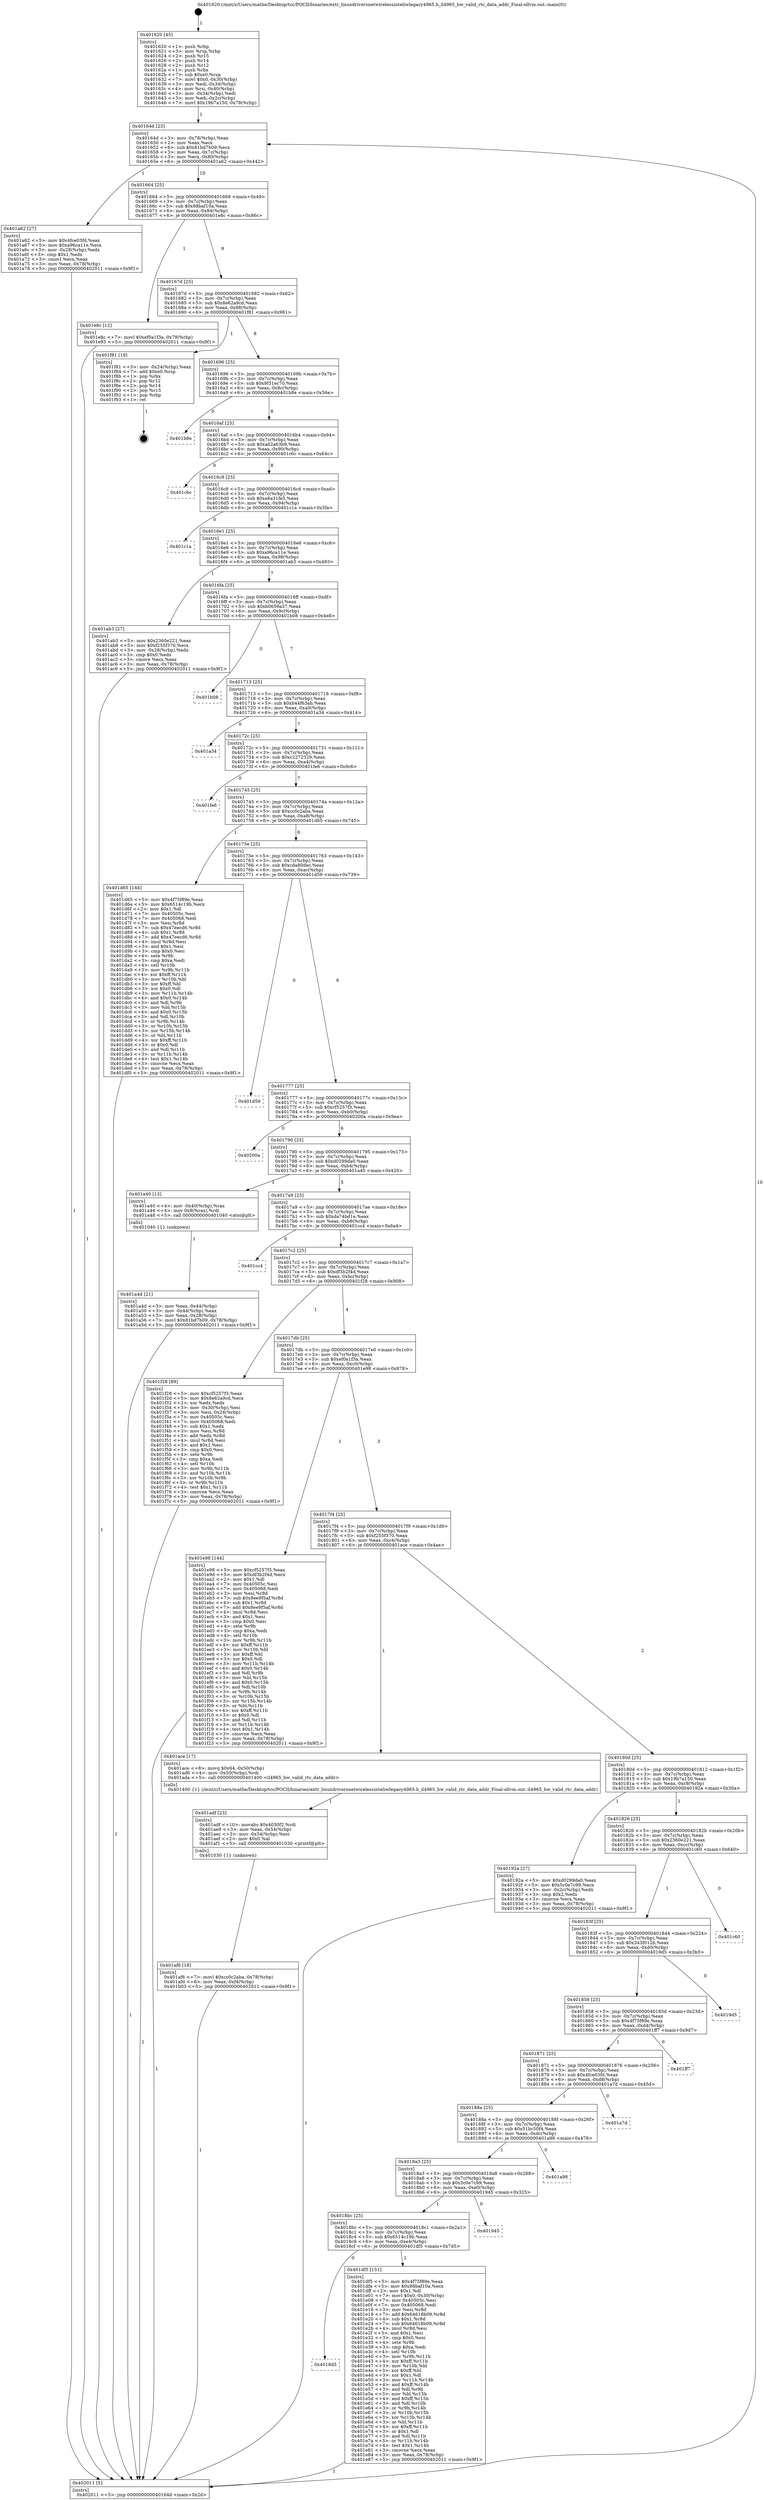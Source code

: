 digraph "0x401620" {
  label = "0x401620 (/mnt/c/Users/mathe/Desktop/tcc/POCII/binaries/extr_linuxdriversnetwirelessinteliwlegacy4965.h_il4965_hw_valid_rtc_data_addr_Final-ollvm.out::main(0))"
  labelloc = "t"
  node[shape=record]

  Entry [label="",width=0.3,height=0.3,shape=circle,fillcolor=black,style=filled]
  "0x40164d" [label="{
     0x40164d [23]\l
     | [instrs]\l
     &nbsp;&nbsp;0x40164d \<+3\>: mov -0x78(%rbp),%eax\l
     &nbsp;&nbsp;0x401650 \<+2\>: mov %eax,%ecx\l
     &nbsp;&nbsp;0x401652 \<+6\>: sub $0x81bd7b09,%ecx\l
     &nbsp;&nbsp;0x401658 \<+3\>: mov %eax,-0x7c(%rbp)\l
     &nbsp;&nbsp;0x40165b \<+3\>: mov %ecx,-0x80(%rbp)\l
     &nbsp;&nbsp;0x40165e \<+6\>: je 0000000000401a62 \<main+0x442\>\l
  }"]
  "0x401a62" [label="{
     0x401a62 [27]\l
     | [instrs]\l
     &nbsp;&nbsp;0x401a62 \<+5\>: mov $0x4fce03fd,%eax\l
     &nbsp;&nbsp;0x401a67 \<+5\>: mov $0xa96ca11e,%ecx\l
     &nbsp;&nbsp;0x401a6c \<+3\>: mov -0x28(%rbp),%edx\l
     &nbsp;&nbsp;0x401a6f \<+3\>: cmp $0x1,%edx\l
     &nbsp;&nbsp;0x401a72 \<+3\>: cmovl %ecx,%eax\l
     &nbsp;&nbsp;0x401a75 \<+3\>: mov %eax,-0x78(%rbp)\l
     &nbsp;&nbsp;0x401a78 \<+5\>: jmp 0000000000402011 \<main+0x9f1\>\l
  }"]
  "0x401664" [label="{
     0x401664 [25]\l
     | [instrs]\l
     &nbsp;&nbsp;0x401664 \<+5\>: jmp 0000000000401669 \<main+0x49\>\l
     &nbsp;&nbsp;0x401669 \<+3\>: mov -0x7c(%rbp),%eax\l
     &nbsp;&nbsp;0x40166c \<+5\>: sub $0x88baf10a,%eax\l
     &nbsp;&nbsp;0x401671 \<+6\>: mov %eax,-0x84(%rbp)\l
     &nbsp;&nbsp;0x401677 \<+6\>: je 0000000000401e8c \<main+0x86c\>\l
  }"]
  Exit [label="",width=0.3,height=0.3,shape=circle,fillcolor=black,style=filled,peripheries=2]
  "0x401e8c" [label="{
     0x401e8c [12]\l
     | [instrs]\l
     &nbsp;&nbsp;0x401e8c \<+7\>: movl $0xef0a1f3a,-0x78(%rbp)\l
     &nbsp;&nbsp;0x401e93 \<+5\>: jmp 0000000000402011 \<main+0x9f1\>\l
  }"]
  "0x40167d" [label="{
     0x40167d [25]\l
     | [instrs]\l
     &nbsp;&nbsp;0x40167d \<+5\>: jmp 0000000000401682 \<main+0x62\>\l
     &nbsp;&nbsp;0x401682 \<+3\>: mov -0x7c(%rbp),%eax\l
     &nbsp;&nbsp;0x401685 \<+5\>: sub $0x8e62a9cd,%eax\l
     &nbsp;&nbsp;0x40168a \<+6\>: mov %eax,-0x88(%rbp)\l
     &nbsp;&nbsp;0x401690 \<+6\>: je 0000000000401f81 \<main+0x961\>\l
  }"]
  "0x4018d5" [label="{
     0x4018d5\l
  }", style=dashed]
  "0x401f81" [label="{
     0x401f81 [19]\l
     | [instrs]\l
     &nbsp;&nbsp;0x401f81 \<+3\>: mov -0x24(%rbp),%eax\l
     &nbsp;&nbsp;0x401f84 \<+7\>: add $0xe0,%rsp\l
     &nbsp;&nbsp;0x401f8b \<+1\>: pop %rbx\l
     &nbsp;&nbsp;0x401f8c \<+2\>: pop %r12\l
     &nbsp;&nbsp;0x401f8e \<+2\>: pop %r14\l
     &nbsp;&nbsp;0x401f90 \<+2\>: pop %r15\l
     &nbsp;&nbsp;0x401f92 \<+1\>: pop %rbp\l
     &nbsp;&nbsp;0x401f93 \<+1\>: ret\l
  }"]
  "0x401696" [label="{
     0x401696 [25]\l
     | [instrs]\l
     &nbsp;&nbsp;0x401696 \<+5\>: jmp 000000000040169b \<main+0x7b\>\l
     &nbsp;&nbsp;0x40169b \<+3\>: mov -0x7c(%rbp),%eax\l
     &nbsp;&nbsp;0x40169e \<+5\>: sub $0x9f31ec70,%eax\l
     &nbsp;&nbsp;0x4016a3 \<+6\>: mov %eax,-0x8c(%rbp)\l
     &nbsp;&nbsp;0x4016a9 \<+6\>: je 0000000000401b8e \<main+0x56e\>\l
  }"]
  "0x401df5" [label="{
     0x401df5 [151]\l
     | [instrs]\l
     &nbsp;&nbsp;0x401df5 \<+5\>: mov $0x4f75f89e,%eax\l
     &nbsp;&nbsp;0x401dfa \<+5\>: mov $0x88baf10a,%ecx\l
     &nbsp;&nbsp;0x401dff \<+2\>: mov $0x1,%dl\l
     &nbsp;&nbsp;0x401e01 \<+7\>: movl $0x0,-0x30(%rbp)\l
     &nbsp;&nbsp;0x401e08 \<+7\>: mov 0x40505c,%esi\l
     &nbsp;&nbsp;0x401e0f \<+7\>: mov 0x405068,%edi\l
     &nbsp;&nbsp;0x401e16 \<+3\>: mov %esi,%r8d\l
     &nbsp;&nbsp;0x401e19 \<+7\>: add $0x64618b09,%r8d\l
     &nbsp;&nbsp;0x401e20 \<+4\>: sub $0x1,%r8d\l
     &nbsp;&nbsp;0x401e24 \<+7\>: sub $0x64618b09,%r8d\l
     &nbsp;&nbsp;0x401e2b \<+4\>: imul %r8d,%esi\l
     &nbsp;&nbsp;0x401e2f \<+3\>: and $0x1,%esi\l
     &nbsp;&nbsp;0x401e32 \<+3\>: cmp $0x0,%esi\l
     &nbsp;&nbsp;0x401e35 \<+4\>: sete %r9b\l
     &nbsp;&nbsp;0x401e39 \<+3\>: cmp $0xa,%edi\l
     &nbsp;&nbsp;0x401e3c \<+4\>: setl %r10b\l
     &nbsp;&nbsp;0x401e40 \<+3\>: mov %r9b,%r11b\l
     &nbsp;&nbsp;0x401e43 \<+4\>: xor $0xff,%r11b\l
     &nbsp;&nbsp;0x401e47 \<+3\>: mov %r10b,%bl\l
     &nbsp;&nbsp;0x401e4a \<+3\>: xor $0xff,%bl\l
     &nbsp;&nbsp;0x401e4d \<+3\>: xor $0x1,%dl\l
     &nbsp;&nbsp;0x401e50 \<+3\>: mov %r11b,%r14b\l
     &nbsp;&nbsp;0x401e53 \<+4\>: and $0xff,%r14b\l
     &nbsp;&nbsp;0x401e57 \<+3\>: and %dl,%r9b\l
     &nbsp;&nbsp;0x401e5a \<+3\>: mov %bl,%r15b\l
     &nbsp;&nbsp;0x401e5d \<+4\>: and $0xff,%r15b\l
     &nbsp;&nbsp;0x401e61 \<+3\>: and %dl,%r10b\l
     &nbsp;&nbsp;0x401e64 \<+3\>: or %r9b,%r14b\l
     &nbsp;&nbsp;0x401e67 \<+3\>: or %r10b,%r15b\l
     &nbsp;&nbsp;0x401e6a \<+3\>: xor %r15b,%r14b\l
     &nbsp;&nbsp;0x401e6d \<+3\>: or %bl,%r11b\l
     &nbsp;&nbsp;0x401e70 \<+4\>: xor $0xff,%r11b\l
     &nbsp;&nbsp;0x401e74 \<+3\>: or $0x1,%dl\l
     &nbsp;&nbsp;0x401e77 \<+3\>: and %dl,%r11b\l
     &nbsp;&nbsp;0x401e7a \<+3\>: or %r11b,%r14b\l
     &nbsp;&nbsp;0x401e7d \<+4\>: test $0x1,%r14b\l
     &nbsp;&nbsp;0x401e81 \<+3\>: cmovne %ecx,%eax\l
     &nbsp;&nbsp;0x401e84 \<+3\>: mov %eax,-0x78(%rbp)\l
     &nbsp;&nbsp;0x401e87 \<+5\>: jmp 0000000000402011 \<main+0x9f1\>\l
  }"]
  "0x401b8e" [label="{
     0x401b8e\l
  }", style=dashed]
  "0x4016af" [label="{
     0x4016af [25]\l
     | [instrs]\l
     &nbsp;&nbsp;0x4016af \<+5\>: jmp 00000000004016b4 \<main+0x94\>\l
     &nbsp;&nbsp;0x4016b4 \<+3\>: mov -0x7c(%rbp),%eax\l
     &nbsp;&nbsp;0x4016b7 \<+5\>: sub $0xa62a63b9,%eax\l
     &nbsp;&nbsp;0x4016bc \<+6\>: mov %eax,-0x90(%rbp)\l
     &nbsp;&nbsp;0x4016c2 \<+6\>: je 0000000000401c6c \<main+0x64c\>\l
  }"]
  "0x4018bc" [label="{
     0x4018bc [25]\l
     | [instrs]\l
     &nbsp;&nbsp;0x4018bc \<+5\>: jmp 00000000004018c1 \<main+0x2a1\>\l
     &nbsp;&nbsp;0x4018c1 \<+3\>: mov -0x7c(%rbp),%eax\l
     &nbsp;&nbsp;0x4018c4 \<+5\>: sub $0x6514c19b,%eax\l
     &nbsp;&nbsp;0x4018c9 \<+6\>: mov %eax,-0xe4(%rbp)\l
     &nbsp;&nbsp;0x4018cf \<+6\>: je 0000000000401df5 \<main+0x7d5\>\l
  }"]
  "0x401c6c" [label="{
     0x401c6c\l
  }", style=dashed]
  "0x4016c8" [label="{
     0x4016c8 [25]\l
     | [instrs]\l
     &nbsp;&nbsp;0x4016c8 \<+5\>: jmp 00000000004016cd \<main+0xad\>\l
     &nbsp;&nbsp;0x4016cd \<+3\>: mov -0x7c(%rbp),%eax\l
     &nbsp;&nbsp;0x4016d0 \<+5\>: sub $0xa6a31fe5,%eax\l
     &nbsp;&nbsp;0x4016d5 \<+6\>: mov %eax,-0x94(%rbp)\l
     &nbsp;&nbsp;0x4016db \<+6\>: je 0000000000401c1a \<main+0x5fa\>\l
  }"]
  "0x401945" [label="{
     0x401945\l
  }", style=dashed]
  "0x401c1a" [label="{
     0x401c1a\l
  }", style=dashed]
  "0x4016e1" [label="{
     0x4016e1 [25]\l
     | [instrs]\l
     &nbsp;&nbsp;0x4016e1 \<+5\>: jmp 00000000004016e6 \<main+0xc6\>\l
     &nbsp;&nbsp;0x4016e6 \<+3\>: mov -0x7c(%rbp),%eax\l
     &nbsp;&nbsp;0x4016e9 \<+5\>: sub $0xa96ca11e,%eax\l
     &nbsp;&nbsp;0x4016ee \<+6\>: mov %eax,-0x98(%rbp)\l
     &nbsp;&nbsp;0x4016f4 \<+6\>: je 0000000000401ab3 \<main+0x493\>\l
  }"]
  "0x4018a3" [label="{
     0x4018a3 [25]\l
     | [instrs]\l
     &nbsp;&nbsp;0x4018a3 \<+5\>: jmp 00000000004018a8 \<main+0x288\>\l
     &nbsp;&nbsp;0x4018a8 \<+3\>: mov -0x7c(%rbp),%eax\l
     &nbsp;&nbsp;0x4018ab \<+5\>: sub $0x5c0e7c99,%eax\l
     &nbsp;&nbsp;0x4018b0 \<+6\>: mov %eax,-0xe0(%rbp)\l
     &nbsp;&nbsp;0x4018b6 \<+6\>: je 0000000000401945 \<main+0x325\>\l
  }"]
  "0x401ab3" [label="{
     0x401ab3 [27]\l
     | [instrs]\l
     &nbsp;&nbsp;0x401ab3 \<+5\>: mov $0x2360e221,%eax\l
     &nbsp;&nbsp;0x401ab8 \<+5\>: mov $0xf255f370,%ecx\l
     &nbsp;&nbsp;0x401abd \<+3\>: mov -0x28(%rbp),%edx\l
     &nbsp;&nbsp;0x401ac0 \<+3\>: cmp $0x0,%edx\l
     &nbsp;&nbsp;0x401ac3 \<+3\>: cmove %ecx,%eax\l
     &nbsp;&nbsp;0x401ac6 \<+3\>: mov %eax,-0x78(%rbp)\l
     &nbsp;&nbsp;0x401ac9 \<+5\>: jmp 0000000000402011 \<main+0x9f1\>\l
  }"]
  "0x4016fa" [label="{
     0x4016fa [25]\l
     | [instrs]\l
     &nbsp;&nbsp;0x4016fa \<+5\>: jmp 00000000004016ff \<main+0xdf\>\l
     &nbsp;&nbsp;0x4016ff \<+3\>: mov -0x7c(%rbp),%eax\l
     &nbsp;&nbsp;0x401702 \<+5\>: sub $0xb0659a37,%eax\l
     &nbsp;&nbsp;0x401707 \<+6\>: mov %eax,-0x9c(%rbp)\l
     &nbsp;&nbsp;0x40170d \<+6\>: je 0000000000401b08 \<main+0x4e8\>\l
  }"]
  "0x401a98" [label="{
     0x401a98\l
  }", style=dashed]
  "0x401b08" [label="{
     0x401b08\l
  }", style=dashed]
  "0x401713" [label="{
     0x401713 [25]\l
     | [instrs]\l
     &nbsp;&nbsp;0x401713 \<+5\>: jmp 0000000000401718 \<main+0xf8\>\l
     &nbsp;&nbsp;0x401718 \<+3\>: mov -0x7c(%rbp),%eax\l
     &nbsp;&nbsp;0x40171b \<+5\>: sub $0xb44f63ab,%eax\l
     &nbsp;&nbsp;0x401720 \<+6\>: mov %eax,-0xa0(%rbp)\l
     &nbsp;&nbsp;0x401726 \<+6\>: je 0000000000401a34 \<main+0x414\>\l
  }"]
  "0x40188a" [label="{
     0x40188a [25]\l
     | [instrs]\l
     &nbsp;&nbsp;0x40188a \<+5\>: jmp 000000000040188f \<main+0x26f\>\l
     &nbsp;&nbsp;0x40188f \<+3\>: mov -0x7c(%rbp),%eax\l
     &nbsp;&nbsp;0x401892 \<+5\>: sub $0x51bc50f4,%eax\l
     &nbsp;&nbsp;0x401897 \<+6\>: mov %eax,-0xdc(%rbp)\l
     &nbsp;&nbsp;0x40189d \<+6\>: je 0000000000401a98 \<main+0x478\>\l
  }"]
  "0x401a34" [label="{
     0x401a34\l
  }", style=dashed]
  "0x40172c" [label="{
     0x40172c [25]\l
     | [instrs]\l
     &nbsp;&nbsp;0x40172c \<+5\>: jmp 0000000000401731 \<main+0x111\>\l
     &nbsp;&nbsp;0x401731 \<+3\>: mov -0x7c(%rbp),%eax\l
     &nbsp;&nbsp;0x401734 \<+5\>: sub $0xc2272329,%eax\l
     &nbsp;&nbsp;0x401739 \<+6\>: mov %eax,-0xa4(%rbp)\l
     &nbsp;&nbsp;0x40173f \<+6\>: je 0000000000401fe6 \<main+0x9c6\>\l
  }"]
  "0x401a7d" [label="{
     0x401a7d\l
  }", style=dashed]
  "0x401fe6" [label="{
     0x401fe6\l
  }", style=dashed]
  "0x401745" [label="{
     0x401745 [25]\l
     | [instrs]\l
     &nbsp;&nbsp;0x401745 \<+5\>: jmp 000000000040174a \<main+0x12a\>\l
     &nbsp;&nbsp;0x40174a \<+3\>: mov -0x7c(%rbp),%eax\l
     &nbsp;&nbsp;0x40174d \<+5\>: sub $0xcc0c2aba,%eax\l
     &nbsp;&nbsp;0x401752 \<+6\>: mov %eax,-0xa8(%rbp)\l
     &nbsp;&nbsp;0x401758 \<+6\>: je 0000000000401d65 \<main+0x745\>\l
  }"]
  "0x401871" [label="{
     0x401871 [25]\l
     | [instrs]\l
     &nbsp;&nbsp;0x401871 \<+5\>: jmp 0000000000401876 \<main+0x256\>\l
     &nbsp;&nbsp;0x401876 \<+3\>: mov -0x7c(%rbp),%eax\l
     &nbsp;&nbsp;0x401879 \<+5\>: sub $0x4fce03fd,%eax\l
     &nbsp;&nbsp;0x40187e \<+6\>: mov %eax,-0xd8(%rbp)\l
     &nbsp;&nbsp;0x401884 \<+6\>: je 0000000000401a7d \<main+0x45d\>\l
  }"]
  "0x401d65" [label="{
     0x401d65 [144]\l
     | [instrs]\l
     &nbsp;&nbsp;0x401d65 \<+5\>: mov $0x4f75f89e,%eax\l
     &nbsp;&nbsp;0x401d6a \<+5\>: mov $0x6514c19b,%ecx\l
     &nbsp;&nbsp;0x401d6f \<+2\>: mov $0x1,%dl\l
     &nbsp;&nbsp;0x401d71 \<+7\>: mov 0x40505c,%esi\l
     &nbsp;&nbsp;0x401d78 \<+7\>: mov 0x405068,%edi\l
     &nbsp;&nbsp;0x401d7f \<+3\>: mov %esi,%r8d\l
     &nbsp;&nbsp;0x401d82 \<+7\>: sub $0x47eecd6,%r8d\l
     &nbsp;&nbsp;0x401d89 \<+4\>: sub $0x1,%r8d\l
     &nbsp;&nbsp;0x401d8d \<+7\>: add $0x47eecd6,%r8d\l
     &nbsp;&nbsp;0x401d94 \<+4\>: imul %r8d,%esi\l
     &nbsp;&nbsp;0x401d98 \<+3\>: and $0x1,%esi\l
     &nbsp;&nbsp;0x401d9b \<+3\>: cmp $0x0,%esi\l
     &nbsp;&nbsp;0x401d9e \<+4\>: sete %r9b\l
     &nbsp;&nbsp;0x401da2 \<+3\>: cmp $0xa,%edi\l
     &nbsp;&nbsp;0x401da5 \<+4\>: setl %r10b\l
     &nbsp;&nbsp;0x401da9 \<+3\>: mov %r9b,%r11b\l
     &nbsp;&nbsp;0x401dac \<+4\>: xor $0xff,%r11b\l
     &nbsp;&nbsp;0x401db0 \<+3\>: mov %r10b,%bl\l
     &nbsp;&nbsp;0x401db3 \<+3\>: xor $0xff,%bl\l
     &nbsp;&nbsp;0x401db6 \<+3\>: xor $0x0,%dl\l
     &nbsp;&nbsp;0x401db9 \<+3\>: mov %r11b,%r14b\l
     &nbsp;&nbsp;0x401dbc \<+4\>: and $0x0,%r14b\l
     &nbsp;&nbsp;0x401dc0 \<+3\>: and %dl,%r9b\l
     &nbsp;&nbsp;0x401dc3 \<+3\>: mov %bl,%r15b\l
     &nbsp;&nbsp;0x401dc6 \<+4\>: and $0x0,%r15b\l
     &nbsp;&nbsp;0x401dca \<+3\>: and %dl,%r10b\l
     &nbsp;&nbsp;0x401dcd \<+3\>: or %r9b,%r14b\l
     &nbsp;&nbsp;0x401dd0 \<+3\>: or %r10b,%r15b\l
     &nbsp;&nbsp;0x401dd3 \<+3\>: xor %r15b,%r14b\l
     &nbsp;&nbsp;0x401dd6 \<+3\>: or %bl,%r11b\l
     &nbsp;&nbsp;0x401dd9 \<+4\>: xor $0xff,%r11b\l
     &nbsp;&nbsp;0x401ddd \<+3\>: or $0x0,%dl\l
     &nbsp;&nbsp;0x401de0 \<+3\>: and %dl,%r11b\l
     &nbsp;&nbsp;0x401de3 \<+3\>: or %r11b,%r14b\l
     &nbsp;&nbsp;0x401de6 \<+4\>: test $0x1,%r14b\l
     &nbsp;&nbsp;0x401dea \<+3\>: cmovne %ecx,%eax\l
     &nbsp;&nbsp;0x401ded \<+3\>: mov %eax,-0x78(%rbp)\l
     &nbsp;&nbsp;0x401df0 \<+5\>: jmp 0000000000402011 \<main+0x9f1\>\l
  }"]
  "0x40175e" [label="{
     0x40175e [25]\l
     | [instrs]\l
     &nbsp;&nbsp;0x40175e \<+5\>: jmp 0000000000401763 \<main+0x143\>\l
     &nbsp;&nbsp;0x401763 \<+3\>: mov -0x7c(%rbp),%eax\l
     &nbsp;&nbsp;0x401766 \<+5\>: sub $0xcda80dec,%eax\l
     &nbsp;&nbsp;0x40176b \<+6\>: mov %eax,-0xac(%rbp)\l
     &nbsp;&nbsp;0x401771 \<+6\>: je 0000000000401d59 \<main+0x739\>\l
  }"]
  "0x401ff7" [label="{
     0x401ff7\l
  }", style=dashed]
  "0x401d59" [label="{
     0x401d59\l
  }", style=dashed]
  "0x401777" [label="{
     0x401777 [25]\l
     | [instrs]\l
     &nbsp;&nbsp;0x401777 \<+5\>: jmp 000000000040177c \<main+0x15c\>\l
     &nbsp;&nbsp;0x40177c \<+3\>: mov -0x7c(%rbp),%eax\l
     &nbsp;&nbsp;0x40177f \<+5\>: sub $0xcf5257f3,%eax\l
     &nbsp;&nbsp;0x401784 \<+6\>: mov %eax,-0xb0(%rbp)\l
     &nbsp;&nbsp;0x40178a \<+6\>: je 000000000040200a \<main+0x9ea\>\l
  }"]
  "0x401858" [label="{
     0x401858 [25]\l
     | [instrs]\l
     &nbsp;&nbsp;0x401858 \<+5\>: jmp 000000000040185d \<main+0x23d\>\l
     &nbsp;&nbsp;0x40185d \<+3\>: mov -0x7c(%rbp),%eax\l
     &nbsp;&nbsp;0x401860 \<+5\>: sub $0x4f75f89e,%eax\l
     &nbsp;&nbsp;0x401865 \<+6\>: mov %eax,-0xd4(%rbp)\l
     &nbsp;&nbsp;0x40186b \<+6\>: je 0000000000401ff7 \<main+0x9d7\>\l
  }"]
  "0x40200a" [label="{
     0x40200a\l
  }", style=dashed]
  "0x401790" [label="{
     0x401790 [25]\l
     | [instrs]\l
     &nbsp;&nbsp;0x401790 \<+5\>: jmp 0000000000401795 \<main+0x175\>\l
     &nbsp;&nbsp;0x401795 \<+3\>: mov -0x7c(%rbp),%eax\l
     &nbsp;&nbsp;0x401798 \<+5\>: sub $0xd0299da0,%eax\l
     &nbsp;&nbsp;0x40179d \<+6\>: mov %eax,-0xb4(%rbp)\l
     &nbsp;&nbsp;0x4017a3 \<+6\>: je 0000000000401a40 \<main+0x420\>\l
  }"]
  "0x4019d5" [label="{
     0x4019d5\l
  }", style=dashed]
  "0x401a40" [label="{
     0x401a40 [13]\l
     | [instrs]\l
     &nbsp;&nbsp;0x401a40 \<+4\>: mov -0x40(%rbp),%rax\l
     &nbsp;&nbsp;0x401a44 \<+4\>: mov 0x8(%rax),%rdi\l
     &nbsp;&nbsp;0x401a48 \<+5\>: call 0000000000401040 \<atoi@plt\>\l
     | [calls]\l
     &nbsp;&nbsp;0x401040 \{1\} (unknown)\l
  }"]
  "0x4017a9" [label="{
     0x4017a9 [25]\l
     | [instrs]\l
     &nbsp;&nbsp;0x4017a9 \<+5\>: jmp 00000000004017ae \<main+0x18e\>\l
     &nbsp;&nbsp;0x4017ae \<+3\>: mov -0x7c(%rbp),%eax\l
     &nbsp;&nbsp;0x4017b1 \<+5\>: sub $0xda74bd1e,%eax\l
     &nbsp;&nbsp;0x4017b6 \<+6\>: mov %eax,-0xb8(%rbp)\l
     &nbsp;&nbsp;0x4017bc \<+6\>: je 0000000000401cc4 \<main+0x6a4\>\l
  }"]
  "0x40183f" [label="{
     0x40183f [25]\l
     | [instrs]\l
     &nbsp;&nbsp;0x40183f \<+5\>: jmp 0000000000401844 \<main+0x224\>\l
     &nbsp;&nbsp;0x401844 \<+3\>: mov -0x7c(%rbp),%eax\l
     &nbsp;&nbsp;0x401847 \<+5\>: sub $0x343f012b,%eax\l
     &nbsp;&nbsp;0x40184c \<+6\>: mov %eax,-0xd0(%rbp)\l
     &nbsp;&nbsp;0x401852 \<+6\>: je 00000000004019d5 \<main+0x3b5\>\l
  }"]
  "0x401cc4" [label="{
     0x401cc4\l
  }", style=dashed]
  "0x4017c2" [label="{
     0x4017c2 [25]\l
     | [instrs]\l
     &nbsp;&nbsp;0x4017c2 \<+5\>: jmp 00000000004017c7 \<main+0x1a7\>\l
     &nbsp;&nbsp;0x4017c7 \<+3\>: mov -0x7c(%rbp),%eax\l
     &nbsp;&nbsp;0x4017ca \<+5\>: sub $0xdf3b2f4d,%eax\l
     &nbsp;&nbsp;0x4017cf \<+6\>: mov %eax,-0xbc(%rbp)\l
     &nbsp;&nbsp;0x4017d5 \<+6\>: je 0000000000401f28 \<main+0x908\>\l
  }"]
  "0x401c60" [label="{
     0x401c60\l
  }", style=dashed]
  "0x401f28" [label="{
     0x401f28 [89]\l
     | [instrs]\l
     &nbsp;&nbsp;0x401f28 \<+5\>: mov $0xcf5257f3,%eax\l
     &nbsp;&nbsp;0x401f2d \<+5\>: mov $0x8e62a9cd,%ecx\l
     &nbsp;&nbsp;0x401f32 \<+2\>: xor %edx,%edx\l
     &nbsp;&nbsp;0x401f34 \<+3\>: mov -0x30(%rbp),%esi\l
     &nbsp;&nbsp;0x401f37 \<+3\>: mov %esi,-0x24(%rbp)\l
     &nbsp;&nbsp;0x401f3a \<+7\>: mov 0x40505c,%esi\l
     &nbsp;&nbsp;0x401f41 \<+7\>: mov 0x405068,%edi\l
     &nbsp;&nbsp;0x401f48 \<+3\>: sub $0x1,%edx\l
     &nbsp;&nbsp;0x401f4b \<+3\>: mov %esi,%r8d\l
     &nbsp;&nbsp;0x401f4e \<+3\>: add %edx,%r8d\l
     &nbsp;&nbsp;0x401f51 \<+4\>: imul %r8d,%esi\l
     &nbsp;&nbsp;0x401f55 \<+3\>: and $0x1,%esi\l
     &nbsp;&nbsp;0x401f58 \<+3\>: cmp $0x0,%esi\l
     &nbsp;&nbsp;0x401f5b \<+4\>: sete %r9b\l
     &nbsp;&nbsp;0x401f5f \<+3\>: cmp $0xa,%edi\l
     &nbsp;&nbsp;0x401f62 \<+4\>: setl %r10b\l
     &nbsp;&nbsp;0x401f66 \<+3\>: mov %r9b,%r11b\l
     &nbsp;&nbsp;0x401f69 \<+3\>: and %r10b,%r11b\l
     &nbsp;&nbsp;0x401f6c \<+3\>: xor %r10b,%r9b\l
     &nbsp;&nbsp;0x401f6f \<+3\>: or %r9b,%r11b\l
     &nbsp;&nbsp;0x401f72 \<+4\>: test $0x1,%r11b\l
     &nbsp;&nbsp;0x401f76 \<+3\>: cmovne %ecx,%eax\l
     &nbsp;&nbsp;0x401f79 \<+3\>: mov %eax,-0x78(%rbp)\l
     &nbsp;&nbsp;0x401f7c \<+5\>: jmp 0000000000402011 \<main+0x9f1\>\l
  }"]
  "0x4017db" [label="{
     0x4017db [25]\l
     | [instrs]\l
     &nbsp;&nbsp;0x4017db \<+5\>: jmp 00000000004017e0 \<main+0x1c0\>\l
     &nbsp;&nbsp;0x4017e0 \<+3\>: mov -0x7c(%rbp),%eax\l
     &nbsp;&nbsp;0x4017e3 \<+5\>: sub $0xef0a1f3a,%eax\l
     &nbsp;&nbsp;0x4017e8 \<+6\>: mov %eax,-0xc0(%rbp)\l
     &nbsp;&nbsp;0x4017ee \<+6\>: je 0000000000401e98 \<main+0x878\>\l
  }"]
  "0x401af6" [label="{
     0x401af6 [18]\l
     | [instrs]\l
     &nbsp;&nbsp;0x401af6 \<+7\>: movl $0xcc0c2aba,-0x78(%rbp)\l
     &nbsp;&nbsp;0x401afd \<+6\>: mov %eax,-0xf4(%rbp)\l
     &nbsp;&nbsp;0x401b03 \<+5\>: jmp 0000000000402011 \<main+0x9f1\>\l
  }"]
  "0x401e98" [label="{
     0x401e98 [144]\l
     | [instrs]\l
     &nbsp;&nbsp;0x401e98 \<+5\>: mov $0xcf5257f3,%eax\l
     &nbsp;&nbsp;0x401e9d \<+5\>: mov $0xdf3b2f4d,%ecx\l
     &nbsp;&nbsp;0x401ea2 \<+2\>: mov $0x1,%dl\l
     &nbsp;&nbsp;0x401ea4 \<+7\>: mov 0x40505c,%esi\l
     &nbsp;&nbsp;0x401eab \<+7\>: mov 0x405068,%edi\l
     &nbsp;&nbsp;0x401eb2 \<+3\>: mov %esi,%r8d\l
     &nbsp;&nbsp;0x401eb5 \<+7\>: sub $0x8ee9f5af,%r8d\l
     &nbsp;&nbsp;0x401ebc \<+4\>: sub $0x1,%r8d\l
     &nbsp;&nbsp;0x401ec0 \<+7\>: add $0x8ee9f5af,%r8d\l
     &nbsp;&nbsp;0x401ec7 \<+4\>: imul %r8d,%esi\l
     &nbsp;&nbsp;0x401ecb \<+3\>: and $0x1,%esi\l
     &nbsp;&nbsp;0x401ece \<+3\>: cmp $0x0,%esi\l
     &nbsp;&nbsp;0x401ed1 \<+4\>: sete %r9b\l
     &nbsp;&nbsp;0x401ed5 \<+3\>: cmp $0xa,%edi\l
     &nbsp;&nbsp;0x401ed8 \<+4\>: setl %r10b\l
     &nbsp;&nbsp;0x401edc \<+3\>: mov %r9b,%r11b\l
     &nbsp;&nbsp;0x401edf \<+4\>: xor $0xff,%r11b\l
     &nbsp;&nbsp;0x401ee3 \<+3\>: mov %r10b,%bl\l
     &nbsp;&nbsp;0x401ee6 \<+3\>: xor $0xff,%bl\l
     &nbsp;&nbsp;0x401ee9 \<+3\>: xor $0x0,%dl\l
     &nbsp;&nbsp;0x401eec \<+3\>: mov %r11b,%r14b\l
     &nbsp;&nbsp;0x401eef \<+4\>: and $0x0,%r14b\l
     &nbsp;&nbsp;0x401ef3 \<+3\>: and %dl,%r9b\l
     &nbsp;&nbsp;0x401ef6 \<+3\>: mov %bl,%r15b\l
     &nbsp;&nbsp;0x401ef9 \<+4\>: and $0x0,%r15b\l
     &nbsp;&nbsp;0x401efd \<+3\>: and %dl,%r10b\l
     &nbsp;&nbsp;0x401f00 \<+3\>: or %r9b,%r14b\l
     &nbsp;&nbsp;0x401f03 \<+3\>: or %r10b,%r15b\l
     &nbsp;&nbsp;0x401f06 \<+3\>: xor %r15b,%r14b\l
     &nbsp;&nbsp;0x401f09 \<+3\>: or %bl,%r11b\l
     &nbsp;&nbsp;0x401f0c \<+4\>: xor $0xff,%r11b\l
     &nbsp;&nbsp;0x401f10 \<+3\>: or $0x0,%dl\l
     &nbsp;&nbsp;0x401f13 \<+3\>: and %dl,%r11b\l
     &nbsp;&nbsp;0x401f16 \<+3\>: or %r11b,%r14b\l
     &nbsp;&nbsp;0x401f19 \<+4\>: test $0x1,%r14b\l
     &nbsp;&nbsp;0x401f1d \<+3\>: cmovne %ecx,%eax\l
     &nbsp;&nbsp;0x401f20 \<+3\>: mov %eax,-0x78(%rbp)\l
     &nbsp;&nbsp;0x401f23 \<+5\>: jmp 0000000000402011 \<main+0x9f1\>\l
  }"]
  "0x4017f4" [label="{
     0x4017f4 [25]\l
     | [instrs]\l
     &nbsp;&nbsp;0x4017f4 \<+5\>: jmp 00000000004017f9 \<main+0x1d9\>\l
     &nbsp;&nbsp;0x4017f9 \<+3\>: mov -0x7c(%rbp),%eax\l
     &nbsp;&nbsp;0x4017fc \<+5\>: sub $0xf255f370,%eax\l
     &nbsp;&nbsp;0x401801 \<+6\>: mov %eax,-0xc4(%rbp)\l
     &nbsp;&nbsp;0x401807 \<+6\>: je 0000000000401ace \<main+0x4ae\>\l
  }"]
  "0x401adf" [label="{
     0x401adf [23]\l
     | [instrs]\l
     &nbsp;&nbsp;0x401adf \<+10\>: movabs $0x4030f2,%rdi\l
     &nbsp;&nbsp;0x401ae9 \<+3\>: mov %eax,-0x54(%rbp)\l
     &nbsp;&nbsp;0x401aec \<+3\>: mov -0x54(%rbp),%esi\l
     &nbsp;&nbsp;0x401aef \<+2\>: mov $0x0,%al\l
     &nbsp;&nbsp;0x401af1 \<+5\>: call 0000000000401030 \<printf@plt\>\l
     | [calls]\l
     &nbsp;&nbsp;0x401030 \{1\} (unknown)\l
  }"]
  "0x401ace" [label="{
     0x401ace [17]\l
     | [instrs]\l
     &nbsp;&nbsp;0x401ace \<+8\>: movq $0x64,-0x50(%rbp)\l
     &nbsp;&nbsp;0x401ad6 \<+4\>: mov -0x50(%rbp),%rdi\l
     &nbsp;&nbsp;0x401ada \<+5\>: call 0000000000401400 \<il4965_hw_valid_rtc_data_addr\>\l
     | [calls]\l
     &nbsp;&nbsp;0x401400 \{1\} (/mnt/c/Users/mathe/Desktop/tcc/POCII/binaries/extr_linuxdriversnetwirelessinteliwlegacy4965.h_il4965_hw_valid_rtc_data_addr_Final-ollvm.out::il4965_hw_valid_rtc_data_addr)\l
  }"]
  "0x40180d" [label="{
     0x40180d [25]\l
     | [instrs]\l
     &nbsp;&nbsp;0x40180d \<+5\>: jmp 0000000000401812 \<main+0x1f2\>\l
     &nbsp;&nbsp;0x401812 \<+3\>: mov -0x7c(%rbp),%eax\l
     &nbsp;&nbsp;0x401815 \<+5\>: sub $0x19b7a150,%eax\l
     &nbsp;&nbsp;0x40181a \<+6\>: mov %eax,-0xc8(%rbp)\l
     &nbsp;&nbsp;0x401820 \<+6\>: je 000000000040192a \<main+0x30a\>\l
  }"]
  "0x401a4d" [label="{
     0x401a4d [21]\l
     | [instrs]\l
     &nbsp;&nbsp;0x401a4d \<+3\>: mov %eax,-0x44(%rbp)\l
     &nbsp;&nbsp;0x401a50 \<+3\>: mov -0x44(%rbp),%eax\l
     &nbsp;&nbsp;0x401a53 \<+3\>: mov %eax,-0x28(%rbp)\l
     &nbsp;&nbsp;0x401a56 \<+7\>: movl $0x81bd7b09,-0x78(%rbp)\l
     &nbsp;&nbsp;0x401a5d \<+5\>: jmp 0000000000402011 \<main+0x9f1\>\l
  }"]
  "0x40192a" [label="{
     0x40192a [27]\l
     | [instrs]\l
     &nbsp;&nbsp;0x40192a \<+5\>: mov $0xd0299da0,%eax\l
     &nbsp;&nbsp;0x40192f \<+5\>: mov $0x5c0e7c99,%ecx\l
     &nbsp;&nbsp;0x401934 \<+3\>: mov -0x2c(%rbp),%edx\l
     &nbsp;&nbsp;0x401937 \<+3\>: cmp $0x2,%edx\l
     &nbsp;&nbsp;0x40193a \<+3\>: cmovne %ecx,%eax\l
     &nbsp;&nbsp;0x40193d \<+3\>: mov %eax,-0x78(%rbp)\l
     &nbsp;&nbsp;0x401940 \<+5\>: jmp 0000000000402011 \<main+0x9f1\>\l
  }"]
  "0x401826" [label="{
     0x401826 [25]\l
     | [instrs]\l
     &nbsp;&nbsp;0x401826 \<+5\>: jmp 000000000040182b \<main+0x20b\>\l
     &nbsp;&nbsp;0x40182b \<+3\>: mov -0x7c(%rbp),%eax\l
     &nbsp;&nbsp;0x40182e \<+5\>: sub $0x2360e221,%eax\l
     &nbsp;&nbsp;0x401833 \<+6\>: mov %eax,-0xcc(%rbp)\l
     &nbsp;&nbsp;0x401839 \<+6\>: je 0000000000401c60 \<main+0x640\>\l
  }"]
  "0x402011" [label="{
     0x402011 [5]\l
     | [instrs]\l
     &nbsp;&nbsp;0x402011 \<+5\>: jmp 000000000040164d \<main+0x2d\>\l
  }"]
  "0x401620" [label="{
     0x401620 [45]\l
     | [instrs]\l
     &nbsp;&nbsp;0x401620 \<+1\>: push %rbp\l
     &nbsp;&nbsp;0x401621 \<+3\>: mov %rsp,%rbp\l
     &nbsp;&nbsp;0x401624 \<+2\>: push %r15\l
     &nbsp;&nbsp;0x401626 \<+2\>: push %r14\l
     &nbsp;&nbsp;0x401628 \<+2\>: push %r12\l
     &nbsp;&nbsp;0x40162a \<+1\>: push %rbx\l
     &nbsp;&nbsp;0x40162b \<+7\>: sub $0xe0,%rsp\l
     &nbsp;&nbsp;0x401632 \<+7\>: movl $0x0,-0x30(%rbp)\l
     &nbsp;&nbsp;0x401639 \<+3\>: mov %edi,-0x34(%rbp)\l
     &nbsp;&nbsp;0x40163c \<+4\>: mov %rsi,-0x40(%rbp)\l
     &nbsp;&nbsp;0x401640 \<+3\>: mov -0x34(%rbp),%edi\l
     &nbsp;&nbsp;0x401643 \<+3\>: mov %edi,-0x2c(%rbp)\l
     &nbsp;&nbsp;0x401646 \<+7\>: movl $0x19b7a150,-0x78(%rbp)\l
  }"]
  Entry -> "0x401620" [label=" 1"]
  "0x40164d" -> "0x401a62" [label=" 1"]
  "0x40164d" -> "0x401664" [label=" 10"]
  "0x401f81" -> Exit [label=" 1"]
  "0x401664" -> "0x401e8c" [label=" 1"]
  "0x401664" -> "0x40167d" [label=" 9"]
  "0x401f28" -> "0x402011" [label=" 1"]
  "0x40167d" -> "0x401f81" [label=" 1"]
  "0x40167d" -> "0x401696" [label=" 8"]
  "0x401e98" -> "0x402011" [label=" 1"]
  "0x401696" -> "0x401b8e" [label=" 0"]
  "0x401696" -> "0x4016af" [label=" 8"]
  "0x401e8c" -> "0x402011" [label=" 1"]
  "0x4016af" -> "0x401c6c" [label=" 0"]
  "0x4016af" -> "0x4016c8" [label=" 8"]
  "0x4018bc" -> "0x4018d5" [label=" 0"]
  "0x4016c8" -> "0x401c1a" [label=" 0"]
  "0x4016c8" -> "0x4016e1" [label=" 8"]
  "0x4018bc" -> "0x401df5" [label=" 1"]
  "0x4016e1" -> "0x401ab3" [label=" 1"]
  "0x4016e1" -> "0x4016fa" [label=" 7"]
  "0x4018a3" -> "0x4018bc" [label=" 1"]
  "0x4016fa" -> "0x401b08" [label=" 0"]
  "0x4016fa" -> "0x401713" [label=" 7"]
  "0x4018a3" -> "0x401945" [label=" 0"]
  "0x401713" -> "0x401a34" [label=" 0"]
  "0x401713" -> "0x40172c" [label=" 7"]
  "0x40188a" -> "0x4018a3" [label=" 1"]
  "0x40172c" -> "0x401fe6" [label=" 0"]
  "0x40172c" -> "0x401745" [label=" 7"]
  "0x40188a" -> "0x401a98" [label=" 0"]
  "0x401745" -> "0x401d65" [label=" 1"]
  "0x401745" -> "0x40175e" [label=" 6"]
  "0x401871" -> "0x40188a" [label=" 1"]
  "0x40175e" -> "0x401d59" [label=" 0"]
  "0x40175e" -> "0x401777" [label=" 6"]
  "0x401871" -> "0x401a7d" [label=" 0"]
  "0x401777" -> "0x40200a" [label=" 0"]
  "0x401777" -> "0x401790" [label=" 6"]
  "0x401858" -> "0x401871" [label=" 1"]
  "0x401790" -> "0x401a40" [label=" 1"]
  "0x401790" -> "0x4017a9" [label=" 5"]
  "0x401858" -> "0x401ff7" [label=" 0"]
  "0x4017a9" -> "0x401cc4" [label=" 0"]
  "0x4017a9" -> "0x4017c2" [label=" 5"]
  "0x40183f" -> "0x401858" [label=" 1"]
  "0x4017c2" -> "0x401f28" [label=" 1"]
  "0x4017c2" -> "0x4017db" [label=" 4"]
  "0x40183f" -> "0x4019d5" [label=" 0"]
  "0x4017db" -> "0x401e98" [label=" 1"]
  "0x4017db" -> "0x4017f4" [label=" 3"]
  "0x401826" -> "0x40183f" [label=" 1"]
  "0x4017f4" -> "0x401ace" [label=" 1"]
  "0x4017f4" -> "0x40180d" [label=" 2"]
  "0x401826" -> "0x401c60" [label=" 0"]
  "0x40180d" -> "0x40192a" [label=" 1"]
  "0x40180d" -> "0x401826" [label=" 1"]
  "0x40192a" -> "0x402011" [label=" 1"]
  "0x401620" -> "0x40164d" [label=" 1"]
  "0x402011" -> "0x40164d" [label=" 10"]
  "0x401a40" -> "0x401a4d" [label=" 1"]
  "0x401a4d" -> "0x402011" [label=" 1"]
  "0x401a62" -> "0x402011" [label=" 1"]
  "0x401ab3" -> "0x402011" [label=" 1"]
  "0x401ace" -> "0x401adf" [label=" 1"]
  "0x401adf" -> "0x401af6" [label=" 1"]
  "0x401af6" -> "0x402011" [label=" 1"]
  "0x401d65" -> "0x402011" [label=" 1"]
  "0x401df5" -> "0x402011" [label=" 1"]
}
